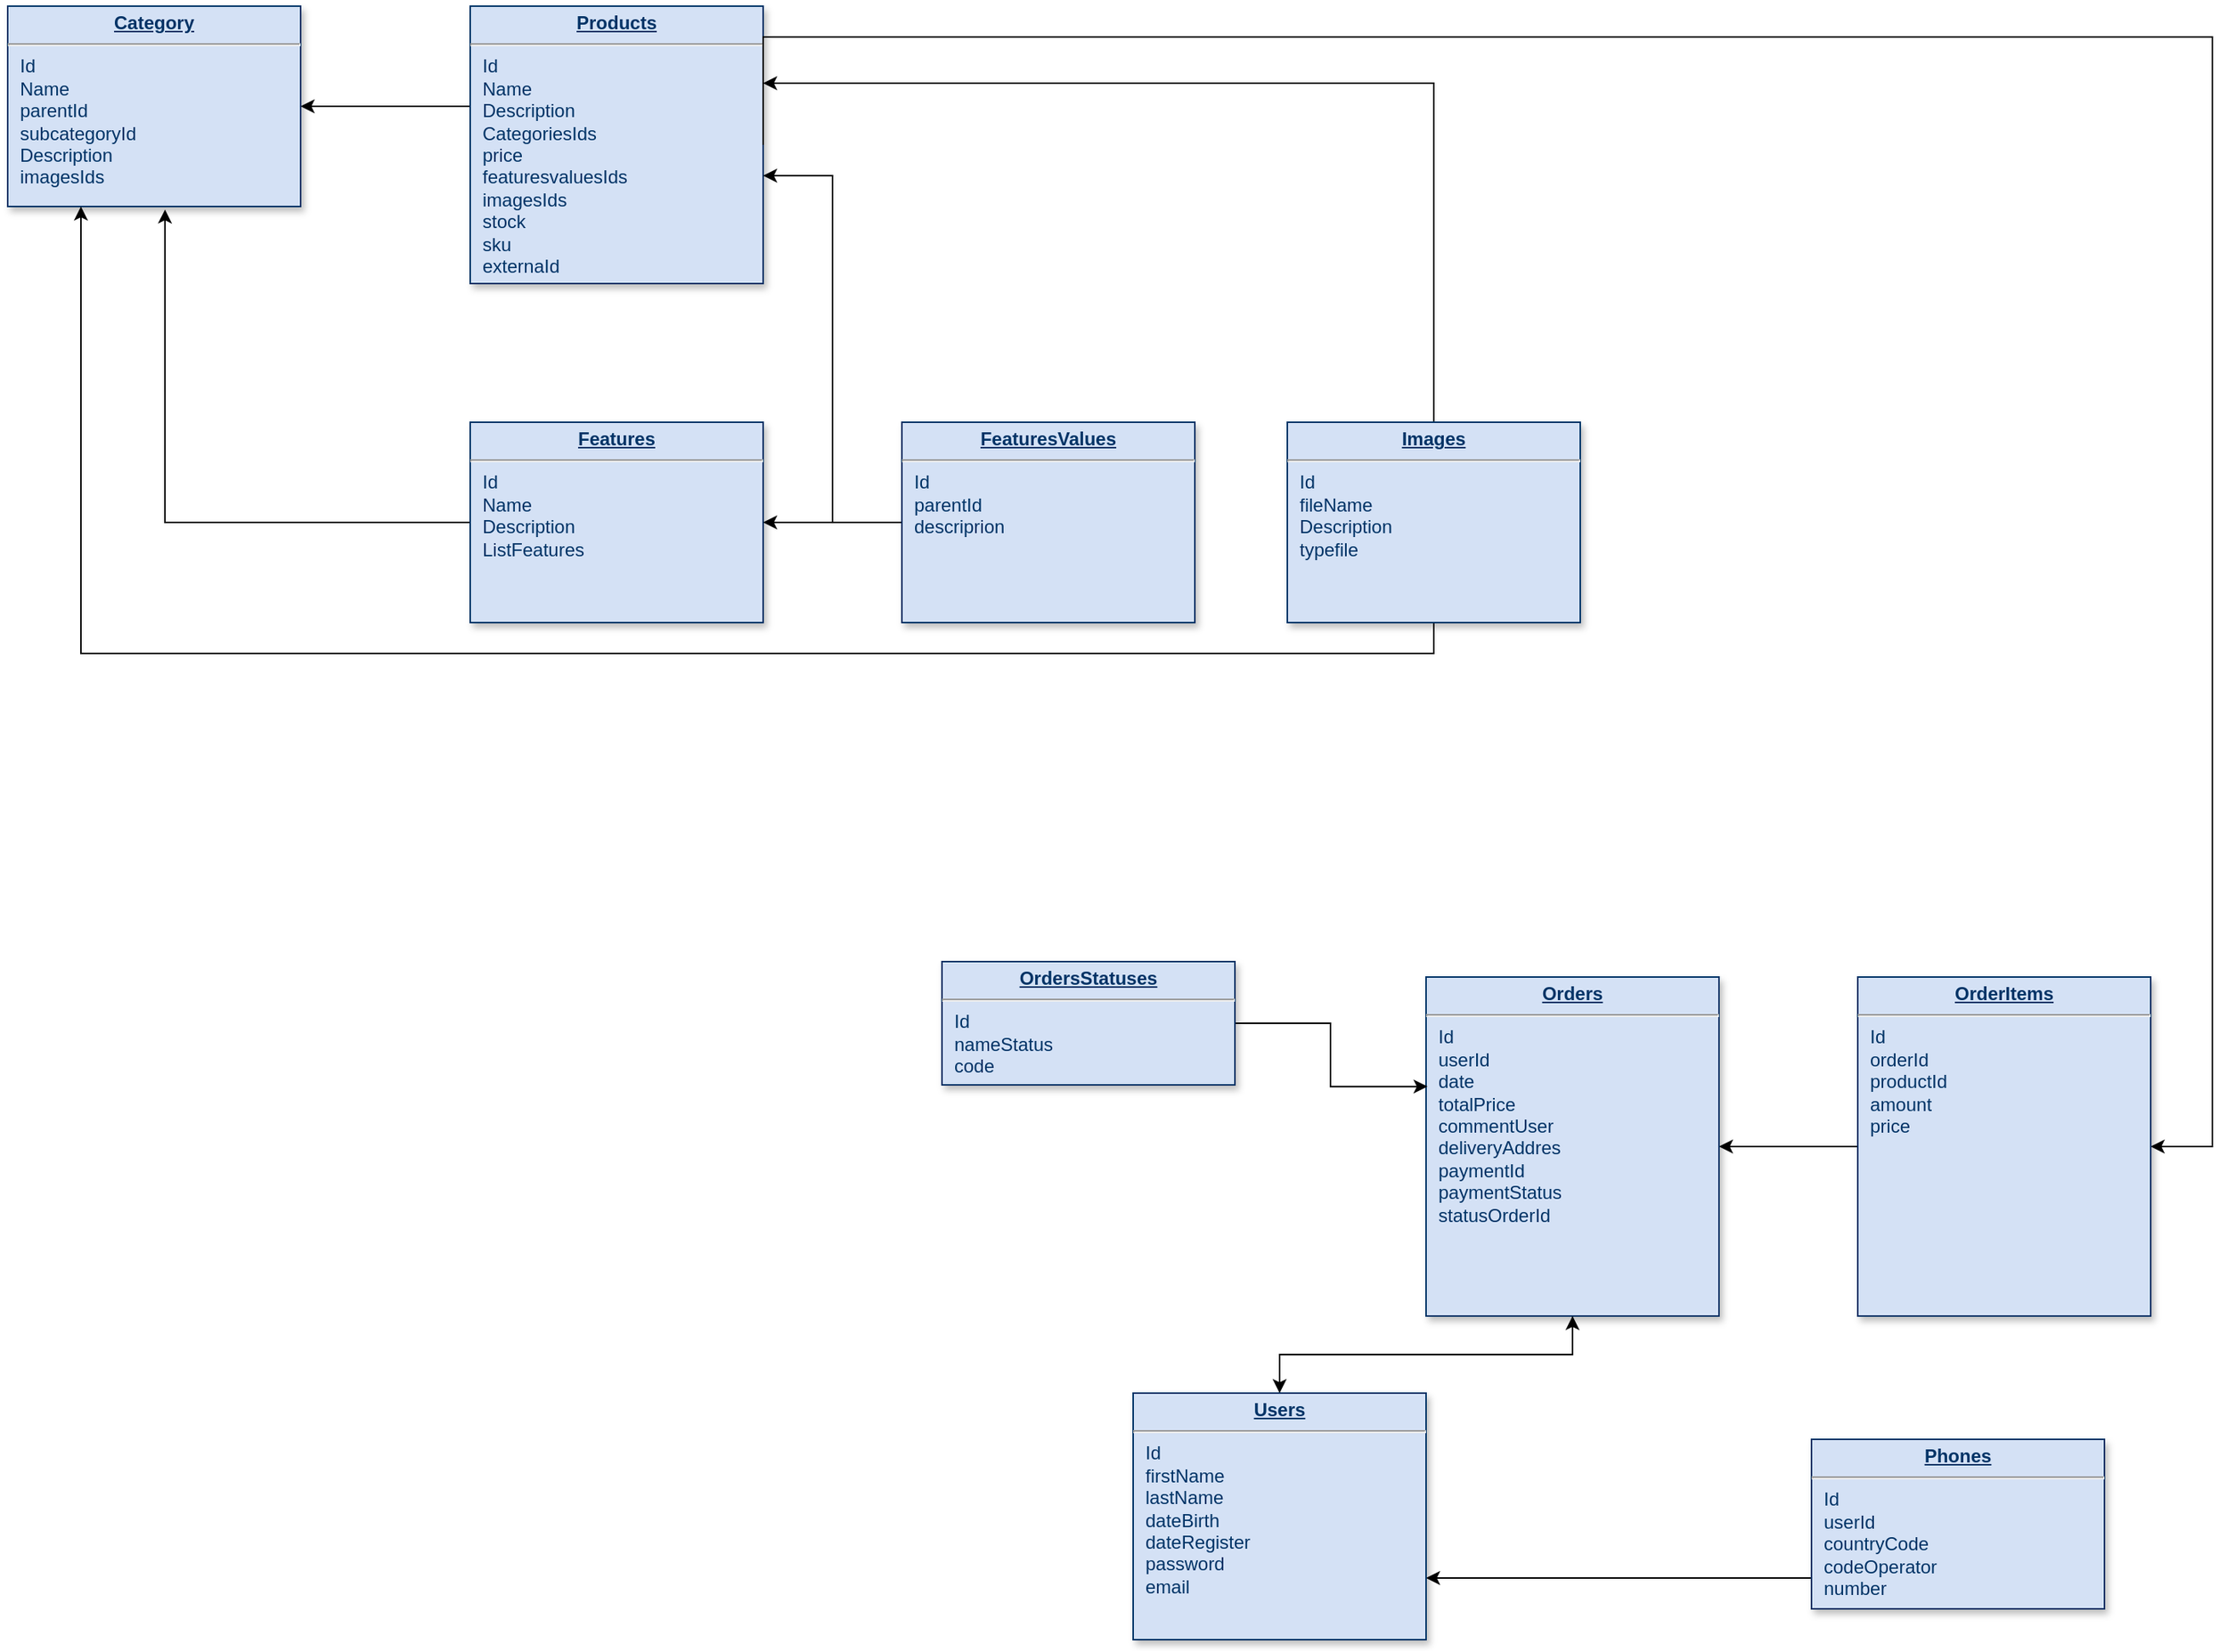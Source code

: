 <mxfile version="18.0.2" type="github">
  <diagram name="Page-1" id="efa7a0a1-bf9b-a30e-e6df-94a7791c09e9">
    <mxGraphModel dx="1994" dy="1133" grid="1" gridSize="10" guides="1" tooltips="1" connect="1" arrows="1" fold="1" page="1" pageScale="1" pageWidth="826" pageHeight="1169" background="none" math="0" shadow="0">
      <root>
        <object label="" id="0">
          <mxCell />
        </object>
        <mxCell id="1" parent="0" />
        <object label="&lt;p style=&quot;margin: 0px; margin-top: 4px; text-align: center; text-decoration: underline;&quot;&gt;&lt;strong&gt;Category&lt;/strong&gt;&lt;/p&gt;&lt;hr&gt;&lt;p style=&quot;margin: 0px; margin-left: 8px;&quot;&gt;Id&lt;/p&gt;&lt;p style=&quot;margin: 0px; margin-left: 8px;&quot;&gt;Name&lt;/p&gt;&lt;p style=&quot;margin: 0px; margin-left: 8px;&quot;&gt;parentId&lt;/p&gt;&lt;p style=&quot;margin: 0px; margin-left: 8px;&quot;&gt;subcategoryId&lt;/p&gt;&lt;p style=&quot;margin: 0px; margin-left: 8px;&quot;&gt;Description&lt;/p&gt;&lt;p style=&quot;margin: 0px; margin-left: 8px;&quot;&gt;imagesIds&lt;/p&gt;" id="xIJ_h_2_t8TG1KZ8JL_T-117">
          <mxCell style="verticalAlign=top;align=left;overflow=fill;fontSize=12;fontFamily=Helvetica;html=1;strokeColor=#003366;shadow=1;fillColor=#D4E1F5;fontColor=#003366;direction=south;" vertex="1" parent="1">
            <mxGeometry x="30" y="20" width="190" height="130" as="geometry" />
          </mxCell>
        </object>
        <mxCell id="xIJ_h_2_t8TG1KZ8JL_T-134" value="" style="edgeStyle=orthogonalEdgeStyle;rounded=0;orthogonalLoop=1;jettySize=auto;html=1;" edge="1" parent="1" source="xIJ_h_2_t8TG1KZ8JL_T-126" target="xIJ_h_2_t8TG1KZ8JL_T-117">
          <mxGeometry relative="1" as="geometry">
            <Array as="points">
              <mxPoint x="310" y="85" />
              <mxPoint x="310" y="85" />
            </Array>
          </mxGeometry>
        </mxCell>
        <mxCell id="xIJ_h_2_t8TG1KZ8JL_T-149" value="" style="edgeStyle=orthogonalEdgeStyle;rounded=0;orthogonalLoop=1;jettySize=auto;html=1;" edge="1" parent="1" source="xIJ_h_2_t8TG1KZ8JL_T-148" target="xIJ_h_2_t8TG1KZ8JL_T-126">
          <mxGeometry relative="1" as="geometry">
            <Array as="points">
              <mxPoint x="955" y="70" />
            </Array>
          </mxGeometry>
        </mxCell>
        <object label="&lt;p style=&quot;margin: 0px; margin-top: 4px; text-align: center; text-decoration: underline;&quot;&gt;&lt;b&gt;Products&lt;/b&gt;&lt;/p&gt;&lt;hr&gt;&lt;p style=&quot;margin: 0px; margin-left: 8px;&quot;&gt;Id&lt;/p&gt;&lt;p style=&quot;margin: 0px; margin-left: 8px;&quot;&gt;Name&lt;/p&gt;&lt;p style=&quot;margin: 0px; margin-left: 8px;&quot;&gt;&lt;span style=&quot;background-color: initial;&quot;&gt;Description&lt;/span&gt;&lt;br&gt;&lt;/p&gt;&lt;p style=&quot;margin: 0px; margin-left: 8px;&quot;&gt;CategoriesIds&lt;/p&gt;&lt;p style=&quot;margin: 0px; margin-left: 8px;&quot;&gt;price&lt;/p&gt;&lt;p style=&quot;margin: 0px; margin-left: 8px;&quot;&gt;featuresvaluesIds&lt;/p&gt;&lt;p style=&quot;margin: 0px; margin-left: 8px;&quot;&gt;imagesIds&lt;/p&gt;&lt;p style=&quot;margin: 0px; margin-left: 8px;&quot;&gt;stock&lt;/p&gt;&lt;p style=&quot;margin: 0px; margin-left: 8px;&quot;&gt;sku&lt;/p&gt;&lt;p style=&quot;margin: 0px; margin-left: 8px;&quot;&gt;externaId&lt;/p&gt;&lt;p style=&quot;margin: 0px; margin-left: 8px;&quot;&gt;&lt;br&gt;&lt;/p&gt;" id="xIJ_h_2_t8TG1KZ8JL_T-126">
          <mxCell style="verticalAlign=top;align=left;overflow=fill;fontSize=12;fontFamily=Helvetica;html=1;strokeColor=#003366;shadow=1;fillColor=#D4E1F5;fontColor=#003366;direction=south;" vertex="1" parent="1">
            <mxGeometry x="330" y="20" width="190" height="180" as="geometry" />
          </mxCell>
        </object>
        <mxCell id="xIJ_h_2_t8TG1KZ8JL_T-135" style="edgeStyle=orthogonalEdgeStyle;rounded=0;orthogonalLoop=1;jettySize=auto;html=1;entryX=1.015;entryY=0.463;entryDx=0;entryDy=0;entryPerimeter=0;" edge="1" parent="1" source="xIJ_h_2_t8TG1KZ8JL_T-127" target="xIJ_h_2_t8TG1KZ8JL_T-117">
          <mxGeometry relative="1" as="geometry">
            <mxPoint x="130" y="160" as="targetPoint" />
          </mxGeometry>
        </mxCell>
        <object label="&lt;p style=&quot;margin: 0px; margin-top: 4px; text-align: center; text-decoration: underline;&quot;&gt;&lt;b&gt;Features&lt;/b&gt;&lt;/p&gt;&lt;hr&gt;&lt;p style=&quot;margin: 0px; margin-left: 8px;&quot;&gt;Id&lt;/p&gt;&lt;p style=&quot;margin: 0px; margin-left: 8px;&quot;&gt;Name&lt;/p&gt;&lt;p style=&quot;margin: 0px; margin-left: 8px;&quot;&gt;&lt;span style=&quot;background-color: initial;&quot;&gt;Description&lt;/span&gt;&lt;br&gt;&lt;/p&gt;&lt;p style=&quot;margin: 0px; margin-left: 8px;&quot;&gt;ListFeatures&lt;/p&gt;" id="xIJ_h_2_t8TG1KZ8JL_T-127">
          <mxCell style="verticalAlign=top;align=left;overflow=fill;fontSize=12;fontFamily=Helvetica;html=1;strokeColor=#003366;shadow=1;fillColor=#D4E1F5;fontColor=#003366;direction=south;" vertex="1" parent="1">
            <mxGeometry x="330" y="290" width="190" height="130" as="geometry" />
          </mxCell>
        </object>
        <mxCell id="xIJ_h_2_t8TG1KZ8JL_T-130" value="" style="edgeStyle=orthogonalEdgeStyle;rounded=0;orthogonalLoop=1;jettySize=auto;html=1;" edge="1" parent="1" source="xIJ_h_2_t8TG1KZ8JL_T-129" target="xIJ_h_2_t8TG1KZ8JL_T-127">
          <mxGeometry relative="1" as="geometry" />
        </mxCell>
        <mxCell id="xIJ_h_2_t8TG1KZ8JL_T-136" style="edgeStyle=orthogonalEdgeStyle;rounded=0;orthogonalLoop=1;jettySize=auto;html=1;" edge="1" parent="1" source="xIJ_h_2_t8TG1KZ8JL_T-129">
          <mxGeometry relative="1" as="geometry">
            <mxPoint x="520" y="130" as="targetPoint" />
            <Array as="points">
              <mxPoint x="565" y="355" />
              <mxPoint x="565" y="130" />
              <mxPoint x="520" y="130" />
            </Array>
          </mxGeometry>
        </mxCell>
        <object label="&lt;p style=&quot;margin: 0px; margin-top: 4px; text-align: center; text-decoration: underline;&quot;&gt;&lt;b&gt;FeaturesValues&lt;/b&gt;&lt;/p&gt;&lt;hr&gt;&lt;p style=&quot;margin: 0px; margin-left: 8px;&quot;&gt;Id&lt;/p&gt;&lt;p style=&quot;margin: 0px; margin-left: 8px;&quot;&gt;parentId&lt;/p&gt;&lt;p style=&quot;margin: 0px; margin-left: 8px;&quot;&gt;descriprion&lt;/p&gt;&lt;p style=&quot;margin: 0px; margin-left: 8px;&quot;&gt;&lt;br&gt;&lt;/p&gt;&lt;p style=&quot;margin: 0px; margin-left: 8px;&quot;&gt;&lt;br&gt;&lt;/p&gt;" id="xIJ_h_2_t8TG1KZ8JL_T-129">
          <mxCell style="verticalAlign=top;align=left;overflow=fill;fontSize=12;fontFamily=Helvetica;html=1;strokeColor=#003366;shadow=1;fillColor=#D4E1F5;fontColor=#003366;direction=south;" vertex="1" parent="1">
            <mxGeometry x="610" y="290" width="190" height="130" as="geometry" />
          </mxCell>
        </object>
        <mxCell id="xIJ_h_2_t8TG1KZ8JL_T-144" value="" style="edgeStyle=orthogonalEdgeStyle;rounded=0;orthogonalLoop=1;jettySize=auto;html=1;" edge="1" parent="1" source="xIJ_h_2_t8TG1KZ8JL_T-143" target="xIJ_h_2_t8TG1KZ8JL_T-141">
          <mxGeometry relative="1" as="geometry" />
        </mxCell>
        <mxCell id="xIJ_h_2_t8TG1KZ8JL_T-147" value="" style="edgeStyle=orthogonalEdgeStyle;rounded=0;orthogonalLoop=1;jettySize=auto;html=1;" edge="1" parent="1" source="xIJ_h_2_t8TG1KZ8JL_T-141" target="xIJ_h_2_t8TG1KZ8JL_T-146">
          <mxGeometry relative="1" as="geometry" />
        </mxCell>
        <object label="&lt;p style=&quot;margin: 0px; margin-top: 4px; text-align: center; text-decoration: underline;&quot;&gt;&lt;b&gt;Orders&lt;/b&gt;&lt;/p&gt;&lt;hr&gt;&lt;p style=&quot;margin: 0px; margin-left: 8px;&quot;&gt;Id&lt;/p&gt;&lt;p style=&quot;margin: 0px; margin-left: 8px;&quot;&gt;userId&lt;/p&gt;&lt;p style=&quot;margin: 0px; margin-left: 8px;&quot;&gt;date&lt;/p&gt;&lt;p style=&quot;margin: 0px; margin-left: 8px;&quot;&gt;totalPrice&lt;/p&gt;&lt;p style=&quot;margin: 0px; margin-left: 8px;&quot;&gt;commentUser&lt;/p&gt;&lt;p style=&quot;margin: 0px; margin-left: 8px;&quot;&gt;deliveryAddres&lt;/p&gt;&lt;p style=&quot;margin: 0px; margin-left: 8px;&quot;&gt;paymentId&lt;/p&gt;&lt;p style=&quot;margin: 0px; margin-left: 8px;&quot;&gt;paymentStatus&lt;/p&gt;&lt;p style=&quot;margin: 0px; margin-left: 8px;&quot;&gt;statusOrderId&lt;/p&gt;" id="xIJ_h_2_t8TG1KZ8JL_T-141">
          <mxCell style="verticalAlign=top;align=left;overflow=fill;fontSize=12;fontFamily=Helvetica;html=1;strokeColor=#003366;shadow=1;fillColor=#D4E1F5;fontColor=#003366;direction=south;" vertex="1" parent="1">
            <mxGeometry x="950" y="650" width="190" height="220" as="geometry" />
          </mxCell>
        </object>
        <mxCell id="xIJ_h_2_t8TG1KZ8JL_T-145" style="edgeStyle=orthogonalEdgeStyle;rounded=0;orthogonalLoop=1;jettySize=auto;html=1;exitX=0.5;exitY=0;exitDx=0;exitDy=0;" edge="1" parent="1" source="xIJ_h_2_t8TG1KZ8JL_T-126" target="xIJ_h_2_t8TG1KZ8JL_T-143">
          <mxGeometry relative="1" as="geometry">
            <mxPoint x="940" y="80" as="sourcePoint" />
            <Array as="points">
              <mxPoint x="520" y="40" />
              <mxPoint x="1460" y="40" />
              <mxPoint x="1460" y="760" />
            </Array>
          </mxGeometry>
        </mxCell>
        <object label="&lt;p style=&quot;margin: 0px; margin-top: 4px; text-align: center; text-decoration: underline;&quot;&gt;&lt;b&gt;OrderItems&lt;/b&gt;&lt;/p&gt;&lt;hr&gt;&lt;p style=&quot;margin: 0px; margin-left: 8px;&quot;&gt;Id&lt;/p&gt;&lt;p style=&quot;margin: 0px; margin-left: 8px;&quot;&gt;orderId&lt;/p&gt;&lt;p style=&quot;margin: 0px; margin-left: 8px;&quot;&gt;productId&lt;/p&gt;&lt;p style=&quot;margin: 0px; margin-left: 8px;&quot;&gt;amount&lt;/p&gt;&lt;p style=&quot;margin: 0px; margin-left: 8px;&quot;&gt;price&lt;/p&gt;&lt;p style=&quot;margin: 0px; margin-left: 8px;&quot;&gt;&lt;br&gt;&lt;/p&gt;&lt;p style=&quot;margin: 0px; margin-left: 8px;&quot;&gt;&lt;br&gt;&lt;/p&gt;&lt;p style=&quot;margin: 0px; margin-left: 8px;&quot;&gt;&lt;br&gt;&lt;/p&gt;" id="xIJ_h_2_t8TG1KZ8JL_T-143">
          <mxCell style="verticalAlign=top;align=left;overflow=fill;fontSize=12;fontFamily=Helvetica;html=1;strokeColor=#003366;shadow=1;fillColor=#D4E1F5;fontColor=#003366;direction=south;" vertex="1" parent="1">
            <mxGeometry x="1230" y="650" width="190" height="220" as="geometry" />
          </mxCell>
        </object>
        <mxCell id="xIJ_h_2_t8TG1KZ8JL_T-151" style="edgeStyle=orthogonalEdgeStyle;rounded=0;orthogonalLoop=1;jettySize=auto;html=1;entryX=1;entryY=0.5;entryDx=0;entryDy=0;" edge="1" parent="1" source="xIJ_h_2_t8TG1KZ8JL_T-146" target="xIJ_h_2_t8TG1KZ8JL_T-141">
          <mxGeometry relative="1" as="geometry" />
        </mxCell>
        <mxCell id="xIJ_h_2_t8TG1KZ8JL_T-153" value="" style="edgeStyle=orthogonalEdgeStyle;rounded=0;orthogonalLoop=1;jettySize=auto;html=1;entryX=0.75;entryY=0;entryDx=0;entryDy=0;" edge="1" parent="1" source="xIJ_h_2_t8TG1KZ8JL_T-152" target="xIJ_h_2_t8TG1KZ8JL_T-146">
          <mxGeometry relative="1" as="geometry">
            <Array as="points">
              <mxPoint x="1140" y="1040" />
              <mxPoint x="1140" y="1040" />
            </Array>
          </mxGeometry>
        </mxCell>
        <object label="&lt;p style=&quot;margin: 0px; margin-top: 4px; text-align: center; text-decoration: underline;&quot;&gt;&lt;b&gt;Users&lt;/b&gt;&lt;/p&gt;&lt;hr&gt;&lt;p style=&quot;margin: 0px; margin-left: 8px;&quot;&gt;Id&lt;/p&gt;&lt;p style=&quot;margin: 0px; margin-left: 8px;&quot;&gt;firstName&lt;/p&gt;&lt;p style=&quot;margin: 0px; margin-left: 8px;&quot;&gt;lastName&lt;/p&gt;&lt;p style=&quot;margin: 0px; margin-left: 8px;&quot;&gt;dateBirth&lt;/p&gt;&lt;p style=&quot;margin: 0px; margin-left: 8px;&quot;&gt;dateRegister&lt;/p&gt;&lt;p style=&quot;margin: 0px; margin-left: 8px;&quot;&gt;password&lt;/p&gt;&lt;p style=&quot;margin: 0px; margin-left: 8px;&quot;&gt;email&lt;/p&gt;&lt;p style=&quot;margin: 0px; margin-left: 8px;&quot;&gt;&lt;br&gt;&lt;/p&gt;" id="xIJ_h_2_t8TG1KZ8JL_T-146">
          <mxCell style="verticalAlign=top;align=left;overflow=fill;fontSize=12;fontFamily=Helvetica;html=1;strokeColor=#003366;shadow=1;fillColor=#D4E1F5;fontColor=#003366;direction=south;" vertex="1" parent="1">
            <mxGeometry x="760" y="920" width="190" height="160" as="geometry" />
          </mxCell>
        </object>
        <mxCell id="xIJ_h_2_t8TG1KZ8JL_T-150" style="edgeStyle=orthogonalEdgeStyle;rounded=0;orthogonalLoop=1;jettySize=auto;html=1;exitX=1;exitY=0.5;exitDx=0;exitDy=0;entryX=1;entryY=0.75;entryDx=0;entryDy=0;" edge="1" parent="1" source="xIJ_h_2_t8TG1KZ8JL_T-148" target="xIJ_h_2_t8TG1KZ8JL_T-117">
          <mxGeometry relative="1" as="geometry" />
        </mxCell>
        <object label="&lt;p style=&quot;margin: 0px; margin-top: 4px; text-align: center; text-decoration: underline;&quot;&gt;&lt;b&gt;Images&lt;/b&gt;&lt;/p&gt;&lt;hr&gt;&lt;p style=&quot;margin: 0px; margin-left: 8px;&quot;&gt;Id&lt;/p&gt;&lt;p style=&quot;margin: 0px; margin-left: 8px;&quot;&gt;fileName&lt;/p&gt;&lt;p style=&quot;margin: 0px; margin-left: 8px;&quot;&gt;&lt;span style=&quot;background-color: initial;&quot;&gt;Description&lt;/span&gt;&lt;/p&gt;&lt;p style=&quot;margin: 0px; margin-left: 8px;&quot;&gt;typefile&lt;/p&gt;" id="xIJ_h_2_t8TG1KZ8JL_T-148">
          <mxCell style="verticalAlign=top;align=left;overflow=fill;fontSize=12;fontFamily=Helvetica;html=1;strokeColor=#003366;shadow=1;fillColor=#D4E1F5;fontColor=#003366;direction=south;" vertex="1" parent="1">
            <mxGeometry x="860" y="290" width="190" height="130" as="geometry" />
          </mxCell>
        </object>
        <object label="&lt;p style=&quot;margin: 0px; margin-top: 4px; text-align: center; text-decoration: underline;&quot;&gt;&lt;b&gt;Phones&lt;/b&gt;&lt;/p&gt;&lt;hr&gt;&lt;p style=&quot;margin: 0px; margin-left: 8px;&quot;&gt;Id&lt;/p&gt;&lt;p style=&quot;margin: 0px; margin-left: 8px;&quot;&gt;userId&lt;/p&gt;&lt;p style=&quot;margin: 0px; margin-left: 8px;&quot;&gt;countryCode&lt;/p&gt;&lt;p style=&quot;margin: 0px; margin-left: 8px;&quot;&gt;codeOperator&lt;/p&gt;&lt;p style=&quot;margin: 0px; margin-left: 8px;&quot;&gt;number&lt;/p&gt;&lt;p style=&quot;margin: 0px; margin-left: 8px;&quot;&gt;&lt;br&gt;&lt;/p&gt;" id="xIJ_h_2_t8TG1KZ8JL_T-152">
          <mxCell style="verticalAlign=top;align=left;overflow=fill;fontSize=12;fontFamily=Helvetica;html=1;strokeColor=#003366;shadow=1;fillColor=#D4E1F5;fontColor=#003366;direction=south;" vertex="1" parent="1">
            <mxGeometry x="1200" y="950" width="190" height="110" as="geometry" />
          </mxCell>
        </object>
        <mxCell id="xIJ_h_2_t8TG1KZ8JL_T-159" style="edgeStyle=orthogonalEdgeStyle;rounded=0;orthogonalLoop=1;jettySize=auto;html=1;entryX=0.323;entryY=0.995;entryDx=0;entryDy=0;entryPerimeter=0;" edge="1" parent="1" source="xIJ_h_2_t8TG1KZ8JL_T-158" target="xIJ_h_2_t8TG1KZ8JL_T-141">
          <mxGeometry relative="1" as="geometry" />
        </mxCell>
        <object label="&lt;p style=&quot;margin: 0px; margin-top: 4px; text-align: center; text-decoration: underline;&quot;&gt;&lt;b&gt;OrdersStatuses&lt;/b&gt;&lt;/p&gt;&lt;hr&gt;&lt;p style=&quot;margin: 0px; margin-left: 8px;&quot;&gt;Id&lt;/p&gt;&lt;p style=&quot;margin: 0px; margin-left: 8px;&quot;&gt;nameStatus&lt;/p&gt;&lt;p style=&quot;margin: 0px; margin-left: 8px;&quot;&gt;code&lt;/p&gt;" id="xIJ_h_2_t8TG1KZ8JL_T-158">
          <mxCell style="verticalAlign=top;align=left;overflow=fill;fontSize=12;fontFamily=Helvetica;html=1;strokeColor=#003366;shadow=1;fillColor=#D4E1F5;fontColor=#003366;direction=south;" vertex="1" parent="1">
            <mxGeometry x="636" y="640" width="190" height="80" as="geometry" />
          </mxCell>
        </object>
      </root>
    </mxGraphModel>
  </diagram>
</mxfile>

